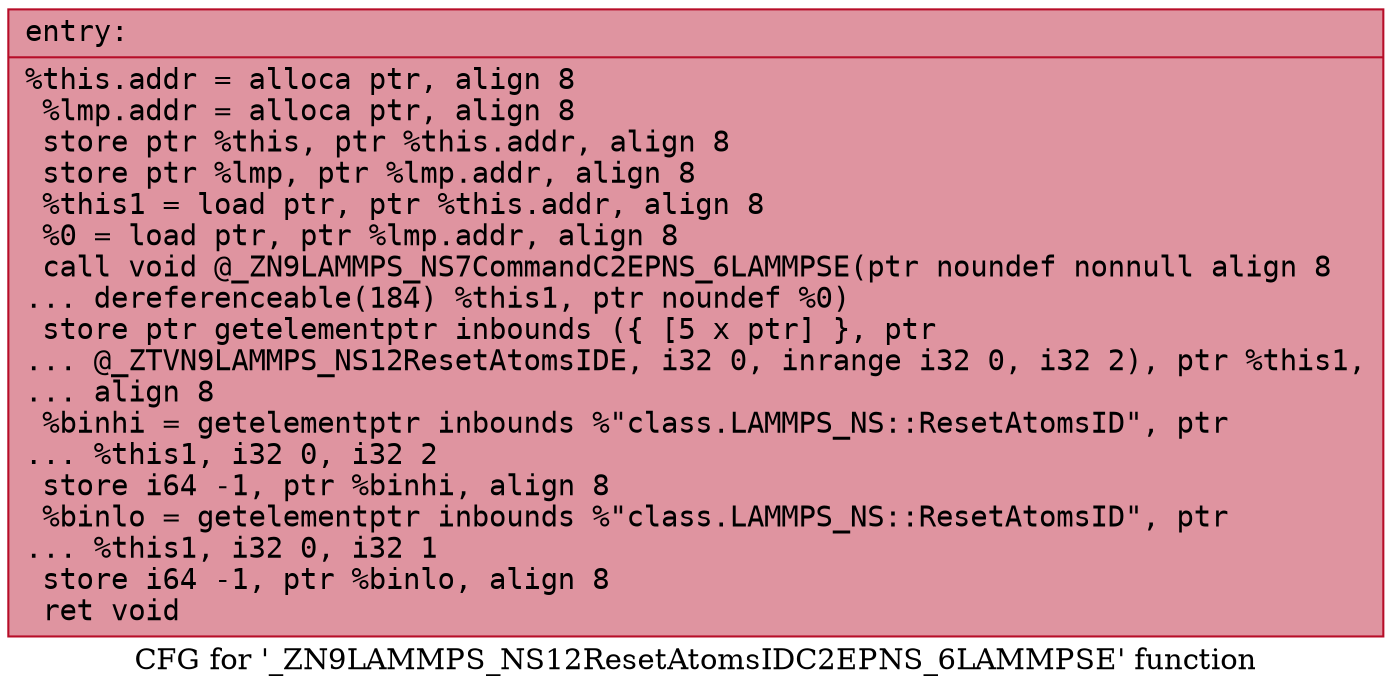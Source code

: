 digraph "CFG for '_ZN9LAMMPS_NS12ResetAtomsIDC2EPNS_6LAMMPSE' function" {
	label="CFG for '_ZN9LAMMPS_NS12ResetAtomsIDC2EPNS_6LAMMPSE' function";

	Node0x55bab63e58f0 [shape=record,color="#b70d28ff", style=filled, fillcolor="#b70d2870" fontname="Courier",label="{entry:\l|  %this.addr = alloca ptr, align 8\l  %lmp.addr = alloca ptr, align 8\l  store ptr %this, ptr %this.addr, align 8\l  store ptr %lmp, ptr %lmp.addr, align 8\l  %this1 = load ptr, ptr %this.addr, align 8\l  %0 = load ptr, ptr %lmp.addr, align 8\l  call void @_ZN9LAMMPS_NS7CommandC2EPNS_6LAMMPSE(ptr noundef nonnull align 8\l... dereferenceable(184) %this1, ptr noundef %0)\l  store ptr getelementptr inbounds (\{ [5 x ptr] \}, ptr\l... @_ZTVN9LAMMPS_NS12ResetAtomsIDE, i32 0, inrange i32 0, i32 2), ptr %this1,\l... align 8\l  %binhi = getelementptr inbounds %\"class.LAMMPS_NS::ResetAtomsID\", ptr\l... %this1, i32 0, i32 2\l  store i64 -1, ptr %binhi, align 8\l  %binlo = getelementptr inbounds %\"class.LAMMPS_NS::ResetAtomsID\", ptr\l... %this1, i32 0, i32 1\l  store i64 -1, ptr %binlo, align 8\l  ret void\l}"];
}
